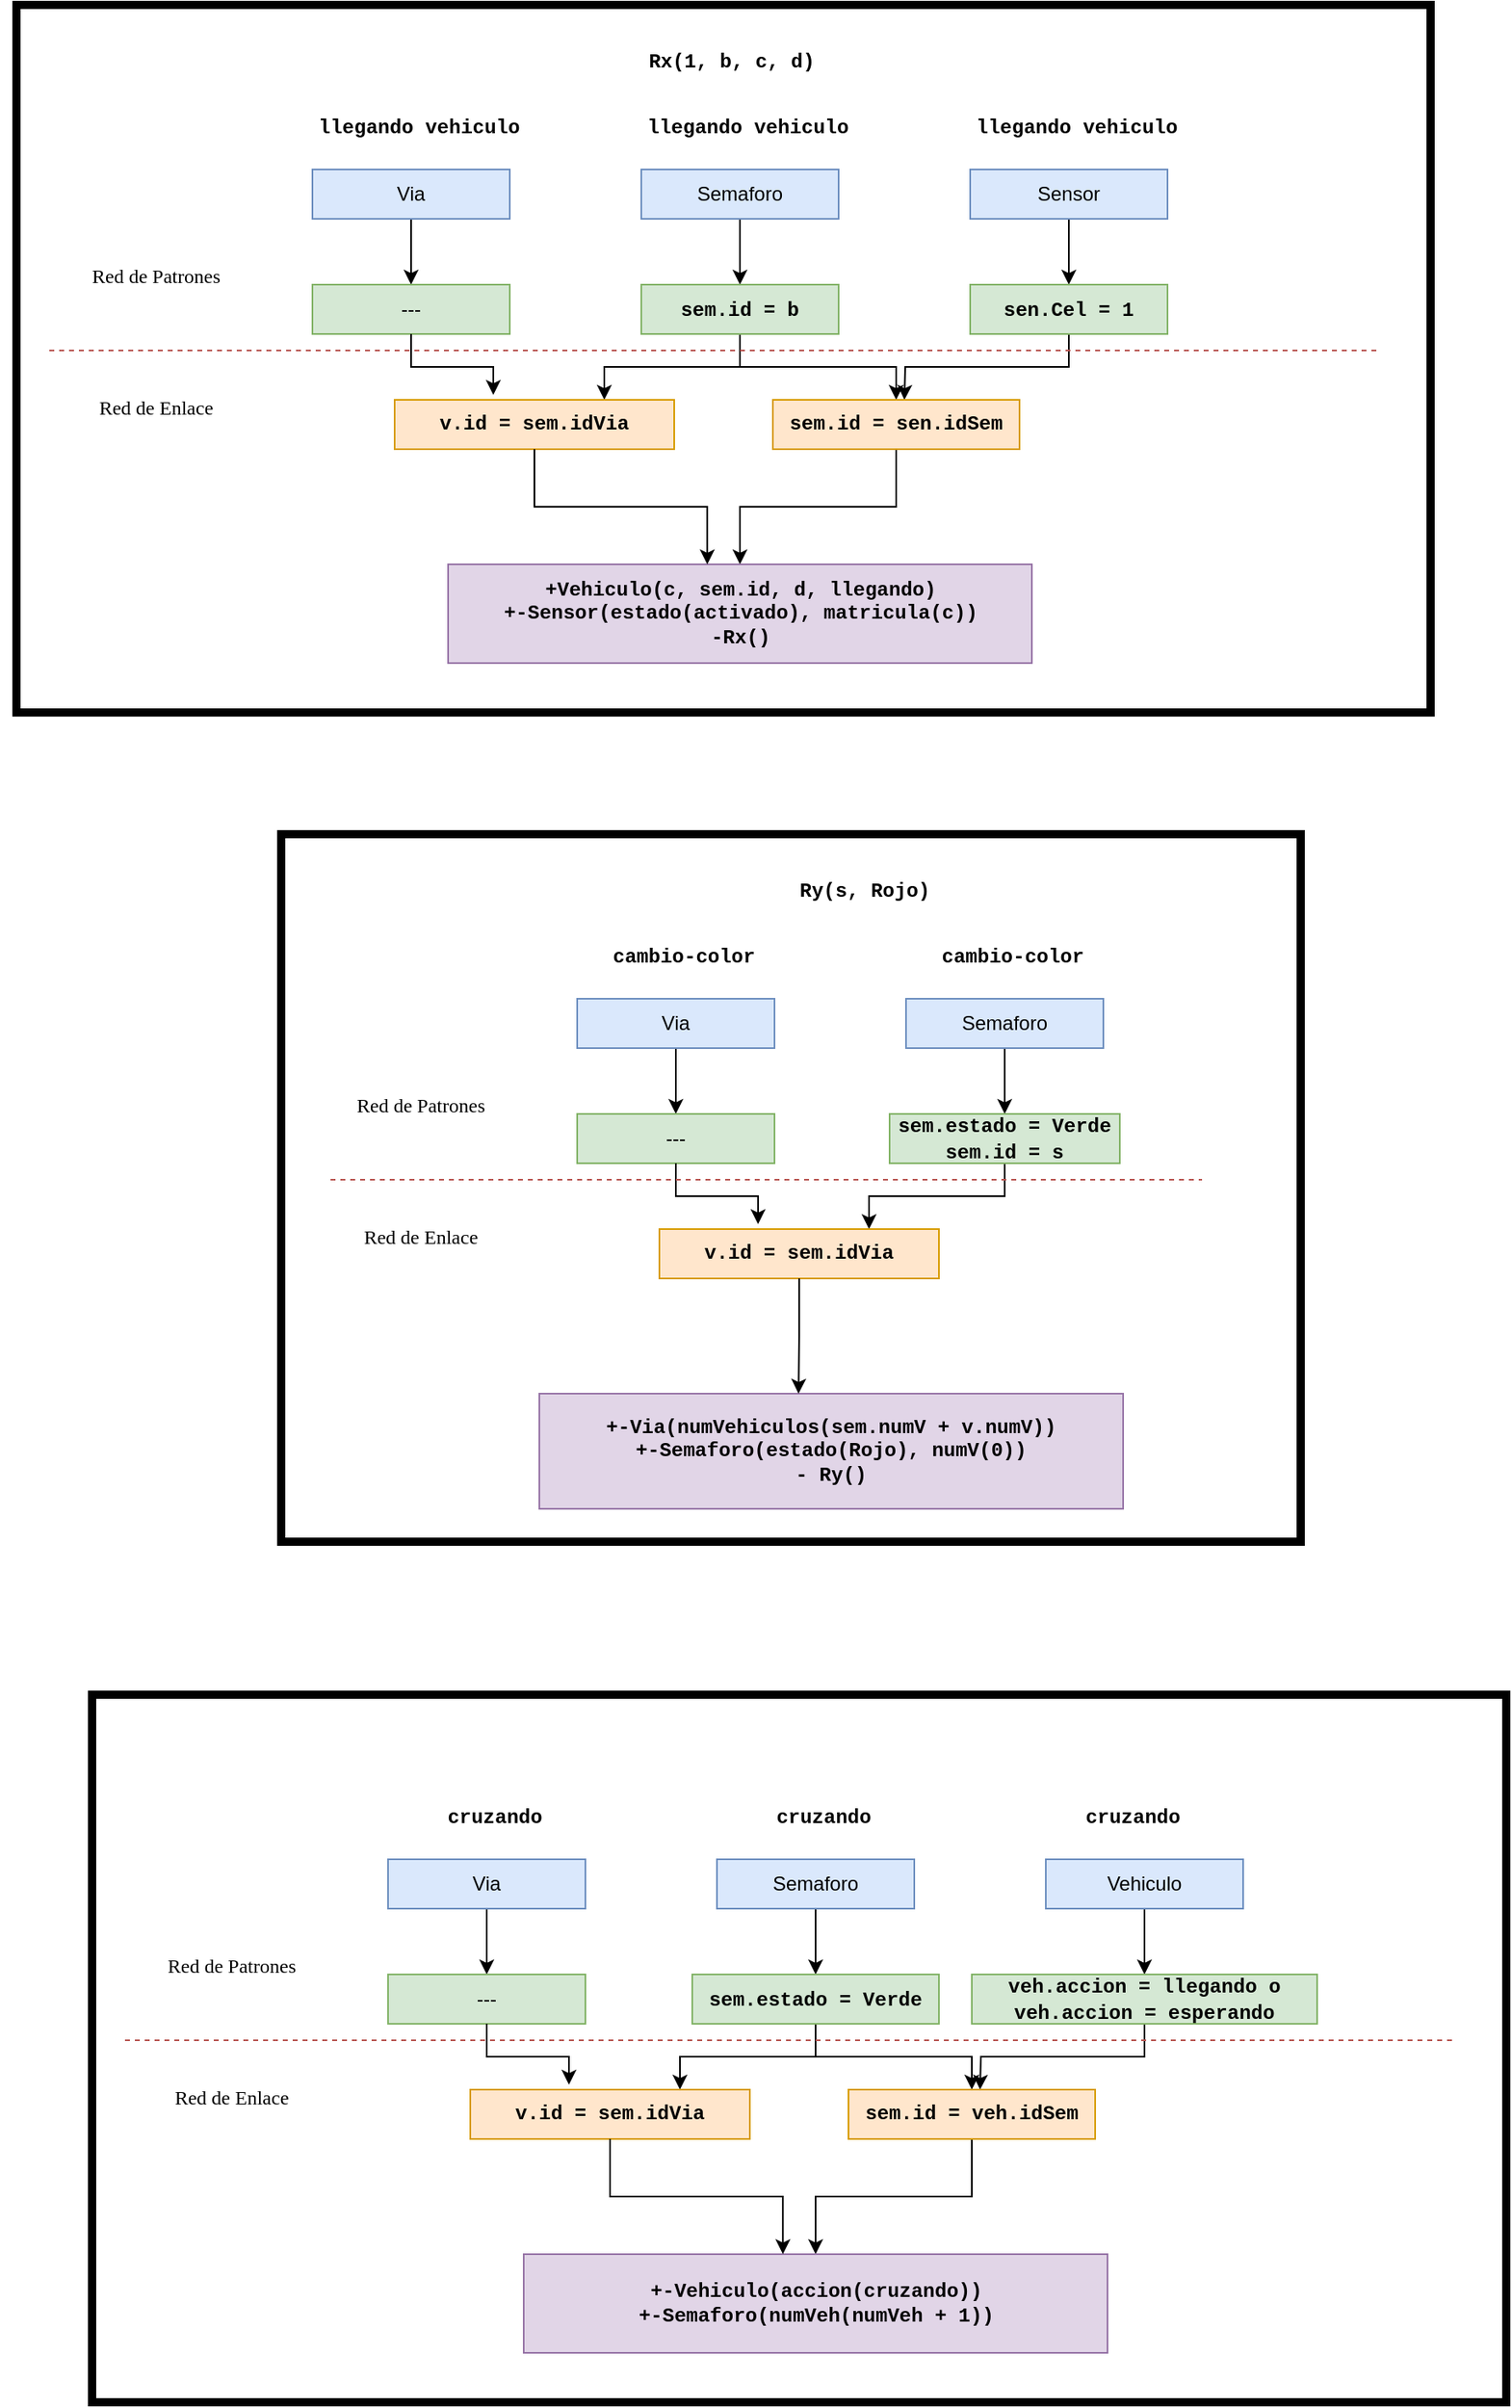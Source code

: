 <mxfile version="22.1.18" type="device">
  <diagram name="Página-1" id="0Iah_IHl7PIJABuD3S3s">
    <mxGraphModel dx="1508" dy="796" grid="0" gridSize="10" guides="1" tooltips="1" connect="1" arrows="1" fold="1" page="0" pageScale="1" pageWidth="2800" pageHeight="1169" math="0" shadow="0">
      <root>
        <mxCell id="0" />
        <mxCell id="1" parent="0" />
        <mxCell id="I3rq7wT1LuyZRPo9B95B-31" value="" style="rounded=0;whiteSpace=wrap;html=1;align=center;verticalAlign=middle;fontFamily=Courier New;fontSize=12;fontColor=default;fillColor=none;gradientColor=none;strokeWidth=5;" vertex="1" parent="1">
          <mxGeometry x="-140" y="20" width="860" height="430" as="geometry" />
        </mxCell>
        <mxCell id="I3rq7wT1LuyZRPo9B95B-12" style="edgeStyle=orthogonalEdgeStyle;rounded=0;orthogonalLoop=1;jettySize=auto;html=1;exitX=0.5;exitY=1;exitDx=0;exitDy=0;entryX=0.5;entryY=0;entryDx=0;entryDy=0;fontFamily=Courier New;fontSize=12;fontColor=default;" edge="1" parent="1" source="I3rq7wT1LuyZRPo9B95B-1" target="I3rq7wT1LuyZRPo9B95B-8">
          <mxGeometry relative="1" as="geometry" />
        </mxCell>
        <mxCell id="I3rq7wT1LuyZRPo9B95B-1" value="Via" style="rounded=0;whiteSpace=wrap;html=1;fillColor=#dae8fc;strokeColor=#6c8ebf;" vertex="1" parent="1">
          <mxGeometry x="40" y="120" width="120" height="30" as="geometry" />
        </mxCell>
        <mxCell id="I3rq7wT1LuyZRPo9B95B-13" style="edgeStyle=orthogonalEdgeStyle;rounded=0;orthogonalLoop=1;jettySize=auto;html=1;exitX=0.5;exitY=1;exitDx=0;exitDy=0;entryX=0.5;entryY=0;entryDx=0;entryDy=0;fontFamily=Courier New;fontSize=12;fontColor=default;" edge="1" parent="1" source="I3rq7wT1LuyZRPo9B95B-2" target="I3rq7wT1LuyZRPo9B95B-9">
          <mxGeometry relative="1" as="geometry" />
        </mxCell>
        <mxCell id="I3rq7wT1LuyZRPo9B95B-2" value="Semaforo" style="rounded=0;whiteSpace=wrap;html=1;fillColor=#dae8fc;strokeColor=#6c8ebf;" vertex="1" parent="1">
          <mxGeometry x="240" y="120" width="120" height="30" as="geometry" />
        </mxCell>
        <mxCell id="I3rq7wT1LuyZRPo9B95B-14" style="edgeStyle=orthogonalEdgeStyle;rounded=0;orthogonalLoop=1;jettySize=auto;html=1;exitX=0.5;exitY=1;exitDx=0;exitDy=0;entryX=0.5;entryY=0;entryDx=0;entryDy=0;fontFamily=Courier New;fontSize=12;fontColor=default;" edge="1" parent="1" source="I3rq7wT1LuyZRPo9B95B-3" target="I3rq7wT1LuyZRPo9B95B-10">
          <mxGeometry relative="1" as="geometry" />
        </mxCell>
        <mxCell id="I3rq7wT1LuyZRPo9B95B-3" value="Sensor" style="rounded=0;whiteSpace=wrap;html=1;fillColor=#dae8fc;strokeColor=#6c8ebf;" vertex="1" parent="1">
          <mxGeometry x="440" y="120" width="120" height="30" as="geometry" />
        </mxCell>
        <mxCell id="I3rq7wT1LuyZRPo9B95B-5" value="&lt;b&gt;llegando vehiculo&lt;/b&gt;" style="text;html=1;strokeColor=none;fillColor=none;align=center;verticalAlign=middle;whiteSpace=wrap;rounded=0;fontFamily=Courier New;" vertex="1" parent="1">
          <mxGeometry x="30" y="80" width="150" height="30" as="geometry" />
        </mxCell>
        <mxCell id="I3rq7wT1LuyZRPo9B95B-6" value="&lt;b&gt;llegando vehiculo&lt;/b&gt;" style="text;html=1;strokeColor=none;fillColor=none;align=center;verticalAlign=middle;whiteSpace=wrap;rounded=0;fontFamily=Courier New;" vertex="1" parent="1">
          <mxGeometry x="230" y="80" width="150" height="30" as="geometry" />
        </mxCell>
        <mxCell id="I3rq7wT1LuyZRPo9B95B-7" value="&lt;b&gt;llegando vehiculo&lt;/b&gt;" style="text;html=1;strokeColor=none;fillColor=none;align=center;verticalAlign=middle;whiteSpace=wrap;rounded=0;fontFamily=Courier New;" vertex="1" parent="1">
          <mxGeometry x="430" y="80" width="150" height="30" as="geometry" />
        </mxCell>
        <mxCell id="I3rq7wT1LuyZRPo9B95B-8" value="---" style="rounded=0;whiteSpace=wrap;html=1;fillColor=#d5e8d4;strokeColor=#82b366;" vertex="1" parent="1">
          <mxGeometry x="40" y="190" width="120" height="30" as="geometry" />
        </mxCell>
        <mxCell id="I3rq7wT1LuyZRPo9B95B-17" style="edgeStyle=orthogonalEdgeStyle;rounded=0;orthogonalLoop=1;jettySize=auto;html=1;exitX=0.5;exitY=1;exitDx=0;exitDy=0;entryX=0.5;entryY=0;entryDx=0;entryDy=0;fontFamily=Courier New;fontSize=12;fontColor=default;" edge="1" parent="1" source="I3rq7wT1LuyZRPo9B95B-9" target="I3rq7wT1LuyZRPo9B95B-16">
          <mxGeometry relative="1" as="geometry" />
        </mxCell>
        <mxCell id="I3rq7wT1LuyZRPo9B95B-22" style="edgeStyle=orthogonalEdgeStyle;rounded=0;orthogonalLoop=1;jettySize=auto;html=1;exitX=0.5;exitY=1;exitDx=0;exitDy=0;entryX=0.75;entryY=0;entryDx=0;entryDy=0;fontFamily=Courier New;fontSize=12;fontColor=default;" edge="1" parent="1" source="I3rq7wT1LuyZRPo9B95B-9" target="I3rq7wT1LuyZRPo9B95B-20">
          <mxGeometry relative="1" as="geometry" />
        </mxCell>
        <mxCell id="I3rq7wT1LuyZRPo9B95B-9" value="&lt;font face=&quot;Courier New&quot;&gt;&lt;b&gt;sem.id = b&lt;/b&gt;&lt;/font&gt;" style="rounded=0;whiteSpace=wrap;html=1;fillColor=#d5e8d4;strokeColor=#82b366;" vertex="1" parent="1">
          <mxGeometry x="240" y="190" width="120" height="30" as="geometry" />
        </mxCell>
        <mxCell id="I3rq7wT1LuyZRPo9B95B-18" style="edgeStyle=orthogonalEdgeStyle;rounded=0;orthogonalLoop=1;jettySize=auto;html=1;exitX=0.5;exitY=1;exitDx=0;exitDy=0;fontFamily=Courier New;fontSize=12;fontColor=default;" edge="1" parent="1" source="I3rq7wT1LuyZRPo9B95B-10">
          <mxGeometry relative="1" as="geometry">
            <mxPoint x="400" y="260" as="targetPoint" />
          </mxGeometry>
        </mxCell>
        <mxCell id="I3rq7wT1LuyZRPo9B95B-10" value="&lt;font face=&quot;Courier New&quot;&gt;&lt;b&gt;sen.Cel = 1&lt;br&gt;&lt;/b&gt;&lt;/font&gt;" style="rounded=0;whiteSpace=wrap;html=1;fillColor=#d5e8d4;strokeColor=#82b366;" vertex="1" parent="1">
          <mxGeometry x="440" y="190" width="120" height="30" as="geometry" />
        </mxCell>
        <mxCell id="I3rq7wT1LuyZRPo9B95B-15" value="&lt;b&gt;Rx(1, b, c, d)&lt;/b&gt;" style="text;html=1;strokeColor=none;fillColor=none;align=center;verticalAlign=middle;whiteSpace=wrap;rounded=0;fontFamily=Courier New;" vertex="1" parent="1">
          <mxGeometry x="220" y="40" width="150" height="30" as="geometry" />
        </mxCell>
        <mxCell id="I3rq7wT1LuyZRPo9B95B-26" style="edgeStyle=orthogonalEdgeStyle;rounded=0;orthogonalLoop=1;jettySize=auto;html=1;exitX=0.5;exitY=1;exitDx=0;exitDy=0;fontFamily=Courier New;fontSize=12;fontColor=default;" edge="1" parent="1" source="I3rq7wT1LuyZRPo9B95B-16" target="I3rq7wT1LuyZRPo9B95B-24">
          <mxGeometry relative="1" as="geometry" />
        </mxCell>
        <mxCell id="I3rq7wT1LuyZRPo9B95B-16" value="&lt;b style=&quot;border-color: var(--border-color);&quot;&gt;sem.id =&amp;nbsp;&lt;/b&gt;&lt;b&gt;sen.idSem&lt;/b&gt;" style="rounded=0;whiteSpace=wrap;html=1;align=center;verticalAlign=middle;fontFamily=Courier New;fontSize=12;fillColor=#ffe6cc;strokeColor=#d79b00;" vertex="1" parent="1">
          <mxGeometry x="320" y="260" width="150" height="30" as="geometry" />
        </mxCell>
        <mxCell id="I3rq7wT1LuyZRPo9B95B-20" value="&lt;b&gt;v.id = sem.idVia&lt;/b&gt;" style="rounded=0;whiteSpace=wrap;html=1;align=center;verticalAlign=middle;fontFamily=Courier New;fontSize=12;fillColor=#ffe6cc;strokeColor=#d79b00;" vertex="1" parent="1">
          <mxGeometry x="90" y="260" width="170" height="30" as="geometry" />
        </mxCell>
        <mxCell id="I3rq7wT1LuyZRPo9B95B-21" style="edgeStyle=orthogonalEdgeStyle;rounded=0;orthogonalLoop=1;jettySize=auto;html=1;exitX=0.5;exitY=1;exitDx=0;exitDy=0;entryX=0.353;entryY=-0.1;entryDx=0;entryDy=0;entryPerimeter=0;fontFamily=Courier New;fontSize=12;fontColor=default;" edge="1" parent="1" source="I3rq7wT1LuyZRPo9B95B-8" target="I3rq7wT1LuyZRPo9B95B-20">
          <mxGeometry relative="1" as="geometry" />
        </mxCell>
        <mxCell id="I3rq7wT1LuyZRPo9B95B-23" value="" style="endArrow=none;dashed=1;html=1;rounded=0;fontFamily=Courier New;fontSize=12;fontColor=default;fillColor=#f8cecc;strokeColor=#b85450;" edge="1" parent="1">
          <mxGeometry width="50" height="50" relative="1" as="geometry">
            <mxPoint x="-120" y="230" as="sourcePoint" />
            <mxPoint x="690" y="230" as="targetPoint" />
          </mxGeometry>
        </mxCell>
        <mxCell id="I3rq7wT1LuyZRPo9B95B-24" value="&lt;b&gt;+Vehiculo(c, sem.id, d, llegando)&lt;br&gt;+-Sensor(estado(activado), matricula(c))&lt;br&gt;-Rx()&lt;br&gt;&lt;/b&gt;" style="rounded=0;whiteSpace=wrap;html=1;align=center;verticalAlign=middle;fontFamily=Courier New;fontSize=12;fillColor=#e1d5e7;strokeColor=#9673a6;" vertex="1" parent="1">
          <mxGeometry x="122.5" y="360" width="355" height="60" as="geometry" />
        </mxCell>
        <mxCell id="I3rq7wT1LuyZRPo9B95B-25" style="edgeStyle=orthogonalEdgeStyle;rounded=0;orthogonalLoop=1;jettySize=auto;html=1;exitX=0.5;exitY=1;exitDx=0;exitDy=0;entryX=0.444;entryY=0;entryDx=0;entryDy=0;entryPerimeter=0;fontFamily=Courier New;fontSize=12;fontColor=default;" edge="1" parent="1" source="I3rq7wT1LuyZRPo9B95B-20" target="I3rq7wT1LuyZRPo9B95B-24">
          <mxGeometry relative="1" as="geometry" />
        </mxCell>
        <mxCell id="I3rq7wT1LuyZRPo9B95B-27" value="&lt;font face=&quot;Verdana&quot;&gt;Red de Enlace&lt;/font&gt;" style="text;html=1;strokeColor=none;fillColor=none;align=center;verticalAlign=middle;whiteSpace=wrap;rounded=0;fontSize=12;fontFamily=Courier New;fontColor=default;" vertex="1" parent="1">
          <mxGeometry x="-150" y="250" width="190" height="30" as="geometry" />
        </mxCell>
        <mxCell id="I3rq7wT1LuyZRPo9B95B-28" value="&lt;font face=&quot;Verdana&quot;&gt;Red de Patrones&lt;/font&gt;" style="text;html=1;strokeColor=none;fillColor=none;align=center;verticalAlign=middle;whiteSpace=wrap;rounded=0;fontSize=12;fontFamily=Courier New;fontColor=default;" vertex="1" parent="1">
          <mxGeometry x="-150" y="170" width="190" height="30" as="geometry" />
        </mxCell>
        <mxCell id="I3rq7wT1LuyZRPo9B95B-32" value="" style="rounded=0;whiteSpace=wrap;html=1;align=center;verticalAlign=middle;fontFamily=Courier New;fontSize=12;fontColor=default;fillColor=none;gradientColor=none;strokeWidth=5;" vertex="1" parent="1">
          <mxGeometry x="21" y="524" width="620" height="430" as="geometry" />
        </mxCell>
        <mxCell id="I3rq7wT1LuyZRPo9B95B-33" style="edgeStyle=orthogonalEdgeStyle;rounded=0;orthogonalLoop=1;jettySize=auto;html=1;exitX=0.5;exitY=1;exitDx=0;exitDy=0;entryX=0.5;entryY=0;entryDx=0;entryDy=0;fontFamily=Courier New;fontSize=12;fontColor=default;" edge="1" parent="1" source="I3rq7wT1LuyZRPo9B95B-34" target="I3rq7wT1LuyZRPo9B95B-42">
          <mxGeometry relative="1" as="geometry" />
        </mxCell>
        <mxCell id="I3rq7wT1LuyZRPo9B95B-34" value="Via" style="rounded=0;whiteSpace=wrap;html=1;fillColor=#dae8fc;strokeColor=#6c8ebf;" vertex="1" parent="1">
          <mxGeometry x="201" y="624" width="120" height="30" as="geometry" />
        </mxCell>
        <mxCell id="I3rq7wT1LuyZRPo9B95B-35" style="edgeStyle=orthogonalEdgeStyle;rounded=0;orthogonalLoop=1;jettySize=auto;html=1;exitX=0.5;exitY=1;exitDx=0;exitDy=0;entryX=0.5;entryY=0;entryDx=0;entryDy=0;fontFamily=Courier New;fontSize=12;fontColor=default;" edge="1" parent="1" source="I3rq7wT1LuyZRPo9B95B-36" target="I3rq7wT1LuyZRPo9B95B-45">
          <mxGeometry relative="1" as="geometry" />
        </mxCell>
        <mxCell id="I3rq7wT1LuyZRPo9B95B-36" value="Semaforo" style="rounded=0;whiteSpace=wrap;html=1;fillColor=#dae8fc;strokeColor=#6c8ebf;" vertex="1" parent="1">
          <mxGeometry x="401" y="624" width="120" height="30" as="geometry" />
        </mxCell>
        <mxCell id="I3rq7wT1LuyZRPo9B95B-39" value="&lt;b&gt;cambio-color&lt;/b&gt;" style="text;html=1;strokeColor=none;fillColor=none;align=center;verticalAlign=middle;whiteSpace=wrap;rounded=0;fontFamily=Courier New;" vertex="1" parent="1">
          <mxGeometry x="191" y="584" width="150" height="30" as="geometry" />
        </mxCell>
        <mxCell id="I3rq7wT1LuyZRPo9B95B-40" value="&lt;b style=&quot;border-color: var(--border-color);&quot;&gt;cambio-color&lt;/b&gt;" style="text;html=1;strokeColor=none;fillColor=none;align=center;verticalAlign=middle;whiteSpace=wrap;rounded=0;fontFamily=Courier New;" vertex="1" parent="1">
          <mxGeometry x="391" y="584" width="150" height="30" as="geometry" />
        </mxCell>
        <mxCell id="I3rq7wT1LuyZRPo9B95B-42" value="---" style="rounded=0;whiteSpace=wrap;html=1;fillColor=#d5e8d4;strokeColor=#82b366;" vertex="1" parent="1">
          <mxGeometry x="201" y="694" width="120" height="30" as="geometry" />
        </mxCell>
        <mxCell id="I3rq7wT1LuyZRPo9B95B-44" style="edgeStyle=orthogonalEdgeStyle;rounded=0;orthogonalLoop=1;jettySize=auto;html=1;exitX=0.5;exitY=1;exitDx=0;exitDy=0;entryX=0.75;entryY=0;entryDx=0;entryDy=0;fontFamily=Courier New;fontSize=12;fontColor=default;" edge="1" parent="1" source="I3rq7wT1LuyZRPo9B95B-45" target="I3rq7wT1LuyZRPo9B95B-51">
          <mxGeometry relative="1" as="geometry" />
        </mxCell>
        <mxCell id="I3rq7wT1LuyZRPo9B95B-45" value="&lt;font face=&quot;Courier New&quot;&gt;&lt;b&gt;sem.estado = Verde&lt;br&gt;sem.id = s&lt;br&gt;&lt;/b&gt;&lt;/font&gt;" style="rounded=0;whiteSpace=wrap;html=1;fillColor=#d5e8d4;strokeColor=#82b366;" vertex="1" parent="1">
          <mxGeometry x="391" y="694" width="140" height="30" as="geometry" />
        </mxCell>
        <mxCell id="I3rq7wT1LuyZRPo9B95B-48" value="&lt;b&gt;Ry(s, Rojo)&lt;/b&gt;" style="text;html=1;strokeColor=none;fillColor=none;align=center;verticalAlign=middle;whiteSpace=wrap;rounded=0;fontFamily=Courier New;" vertex="1" parent="1">
          <mxGeometry x="301" y="544" width="150" height="30" as="geometry" />
        </mxCell>
        <mxCell id="I3rq7wT1LuyZRPo9B95B-51" value="&lt;b&gt;v.id = sem.idVia&lt;/b&gt;" style="rounded=0;whiteSpace=wrap;html=1;align=center;verticalAlign=middle;fontFamily=Courier New;fontSize=12;fillColor=#ffe6cc;strokeColor=#d79b00;" vertex="1" parent="1">
          <mxGeometry x="251" y="764" width="170" height="30" as="geometry" />
        </mxCell>
        <mxCell id="I3rq7wT1LuyZRPo9B95B-52" style="edgeStyle=orthogonalEdgeStyle;rounded=0;orthogonalLoop=1;jettySize=auto;html=1;exitX=0.5;exitY=1;exitDx=0;exitDy=0;entryX=0.353;entryY=-0.1;entryDx=0;entryDy=0;entryPerimeter=0;fontFamily=Courier New;fontSize=12;fontColor=default;" edge="1" parent="1" source="I3rq7wT1LuyZRPo9B95B-42" target="I3rq7wT1LuyZRPo9B95B-51">
          <mxGeometry relative="1" as="geometry" />
        </mxCell>
        <mxCell id="I3rq7wT1LuyZRPo9B95B-53" value="" style="endArrow=none;dashed=1;html=1;rounded=0;fontFamily=Courier New;fontSize=12;fontColor=default;fillColor=#f8cecc;strokeColor=#b85450;" edge="1" parent="1">
          <mxGeometry width="50" height="50" relative="1" as="geometry">
            <mxPoint x="51" y="734" as="sourcePoint" />
            <mxPoint x="581" y="734" as="targetPoint" />
          </mxGeometry>
        </mxCell>
        <mxCell id="I3rq7wT1LuyZRPo9B95B-54" value="&lt;b&gt;+-Via(numVehiculos(sem.numV + v.numV))&lt;br&gt;+-Semaforo(estado(Rojo), numV(0))&lt;br&gt;- Ry()&lt;br&gt;&lt;/b&gt;" style="rounded=0;whiteSpace=wrap;html=1;align=center;verticalAlign=middle;fontFamily=Courier New;fontSize=12;fillColor=#e1d5e7;strokeColor=#9673a6;" vertex="1" parent="1">
          <mxGeometry x="178" y="864" width="355" height="70" as="geometry" />
        </mxCell>
        <mxCell id="I3rq7wT1LuyZRPo9B95B-55" style="edgeStyle=orthogonalEdgeStyle;rounded=0;orthogonalLoop=1;jettySize=auto;html=1;exitX=0.5;exitY=1;exitDx=0;exitDy=0;entryX=0.444;entryY=0;entryDx=0;entryDy=0;entryPerimeter=0;fontFamily=Courier New;fontSize=12;fontColor=default;" edge="1" parent="1" source="I3rq7wT1LuyZRPo9B95B-51" target="I3rq7wT1LuyZRPo9B95B-54">
          <mxGeometry relative="1" as="geometry" />
        </mxCell>
        <mxCell id="I3rq7wT1LuyZRPo9B95B-56" value="&lt;font face=&quot;Verdana&quot;&gt;Red de Enlace&lt;/font&gt;" style="text;html=1;strokeColor=none;fillColor=none;align=center;verticalAlign=middle;whiteSpace=wrap;rounded=0;fontSize=12;fontFamily=Courier New;fontColor=default;" vertex="1" parent="1">
          <mxGeometry x="11" y="754" width="190" height="30" as="geometry" />
        </mxCell>
        <mxCell id="I3rq7wT1LuyZRPo9B95B-57" value="&lt;font face=&quot;Verdana&quot;&gt;Red de Patrones&lt;/font&gt;" style="text;html=1;strokeColor=none;fillColor=none;align=center;verticalAlign=middle;whiteSpace=wrap;rounded=0;fontSize=12;fontFamily=Courier New;fontColor=default;" vertex="1" parent="1">
          <mxGeometry x="11" y="674" width="190" height="30" as="geometry" />
        </mxCell>
        <mxCell id="I3rq7wT1LuyZRPo9B95B-58" value="" style="rounded=0;whiteSpace=wrap;html=1;align=center;verticalAlign=middle;fontFamily=Courier New;fontSize=12;fontColor=default;fillColor=none;gradientColor=none;strokeWidth=5;" vertex="1" parent="1">
          <mxGeometry x="-94" y="1047" width="860" height="430" as="geometry" />
        </mxCell>
        <mxCell id="I3rq7wT1LuyZRPo9B95B-59" style="edgeStyle=orthogonalEdgeStyle;rounded=0;orthogonalLoop=1;jettySize=auto;html=1;exitX=0.5;exitY=1;exitDx=0;exitDy=0;entryX=0.5;entryY=0;entryDx=0;entryDy=0;fontFamily=Courier New;fontSize=12;fontColor=default;" edge="1" parent="1" source="I3rq7wT1LuyZRPo9B95B-60" target="I3rq7wT1LuyZRPo9B95B-68">
          <mxGeometry relative="1" as="geometry" />
        </mxCell>
        <mxCell id="I3rq7wT1LuyZRPo9B95B-60" value="Via" style="rounded=0;whiteSpace=wrap;html=1;fillColor=#dae8fc;strokeColor=#6c8ebf;" vertex="1" parent="1">
          <mxGeometry x="86" y="1147" width="120" height="30" as="geometry" />
        </mxCell>
        <mxCell id="I3rq7wT1LuyZRPo9B95B-61" style="edgeStyle=orthogonalEdgeStyle;rounded=0;orthogonalLoop=1;jettySize=auto;html=1;exitX=0.5;exitY=1;exitDx=0;exitDy=0;entryX=0.5;entryY=0;entryDx=0;entryDy=0;fontFamily=Courier New;fontSize=12;fontColor=default;" edge="1" parent="1" source="I3rq7wT1LuyZRPo9B95B-62" target="I3rq7wT1LuyZRPo9B95B-71">
          <mxGeometry relative="1" as="geometry" />
        </mxCell>
        <mxCell id="I3rq7wT1LuyZRPo9B95B-62" value="Semaforo" style="rounded=0;whiteSpace=wrap;html=1;fillColor=#dae8fc;strokeColor=#6c8ebf;" vertex="1" parent="1">
          <mxGeometry x="286" y="1147" width="120" height="30" as="geometry" />
        </mxCell>
        <mxCell id="I3rq7wT1LuyZRPo9B95B-63" style="edgeStyle=orthogonalEdgeStyle;rounded=0;orthogonalLoop=1;jettySize=auto;html=1;exitX=0.5;exitY=1;exitDx=0;exitDy=0;entryX=0.5;entryY=0;entryDx=0;entryDy=0;fontFamily=Courier New;fontSize=12;fontColor=default;" edge="1" parent="1" source="I3rq7wT1LuyZRPo9B95B-64" target="I3rq7wT1LuyZRPo9B95B-73">
          <mxGeometry relative="1" as="geometry" />
        </mxCell>
        <mxCell id="I3rq7wT1LuyZRPo9B95B-64" value="Vehiculo" style="rounded=0;whiteSpace=wrap;html=1;fillColor=#dae8fc;strokeColor=#6c8ebf;" vertex="1" parent="1">
          <mxGeometry x="486" y="1147" width="120" height="30" as="geometry" />
        </mxCell>
        <mxCell id="I3rq7wT1LuyZRPo9B95B-65" value="&lt;b&gt;cruzando&lt;/b&gt;" style="text;html=1;strokeColor=none;fillColor=none;align=center;verticalAlign=middle;whiteSpace=wrap;rounded=0;fontFamily=Courier New;" vertex="1" parent="1">
          <mxGeometry x="76" y="1107" width="150" height="30" as="geometry" />
        </mxCell>
        <mxCell id="I3rq7wT1LuyZRPo9B95B-68" value="---" style="rounded=0;whiteSpace=wrap;html=1;fillColor=#d5e8d4;strokeColor=#82b366;" vertex="1" parent="1">
          <mxGeometry x="86" y="1217" width="120" height="30" as="geometry" />
        </mxCell>
        <mxCell id="I3rq7wT1LuyZRPo9B95B-69" style="edgeStyle=orthogonalEdgeStyle;rounded=0;orthogonalLoop=1;jettySize=auto;html=1;exitX=0.5;exitY=1;exitDx=0;exitDy=0;entryX=0.5;entryY=0;entryDx=0;entryDy=0;fontFamily=Courier New;fontSize=12;fontColor=default;" edge="1" parent="1" source="I3rq7wT1LuyZRPo9B95B-71" target="I3rq7wT1LuyZRPo9B95B-76">
          <mxGeometry relative="1" as="geometry" />
        </mxCell>
        <mxCell id="I3rq7wT1LuyZRPo9B95B-70" style="edgeStyle=orthogonalEdgeStyle;rounded=0;orthogonalLoop=1;jettySize=auto;html=1;exitX=0.5;exitY=1;exitDx=0;exitDy=0;entryX=0.75;entryY=0;entryDx=0;entryDy=0;fontFamily=Courier New;fontSize=12;fontColor=default;" edge="1" parent="1" source="I3rq7wT1LuyZRPo9B95B-71" target="I3rq7wT1LuyZRPo9B95B-77">
          <mxGeometry relative="1" as="geometry" />
        </mxCell>
        <mxCell id="I3rq7wT1LuyZRPo9B95B-71" value="&lt;font face=&quot;Courier New&quot;&gt;&lt;b&gt;sem.estado = Verde&lt;/b&gt;&lt;/font&gt;" style="rounded=0;whiteSpace=wrap;html=1;fillColor=#d5e8d4;strokeColor=#82b366;" vertex="1" parent="1">
          <mxGeometry x="271" y="1217" width="150" height="30" as="geometry" />
        </mxCell>
        <mxCell id="I3rq7wT1LuyZRPo9B95B-72" style="edgeStyle=orthogonalEdgeStyle;rounded=0;orthogonalLoop=1;jettySize=auto;html=1;exitX=0.5;exitY=1;exitDx=0;exitDy=0;fontFamily=Courier New;fontSize=12;fontColor=default;" edge="1" parent="1" source="I3rq7wT1LuyZRPo9B95B-73">
          <mxGeometry relative="1" as="geometry">
            <mxPoint x="446" y="1287" as="targetPoint" />
          </mxGeometry>
        </mxCell>
        <mxCell id="I3rq7wT1LuyZRPo9B95B-73" value="&lt;font face=&quot;Courier New&quot;&gt;&lt;b&gt;veh.accion = llegando o veh.accion = esperando&lt;br&gt;&lt;/b&gt;&lt;/font&gt;" style="rounded=0;whiteSpace=wrap;html=1;fillColor=#d5e8d4;strokeColor=#82b366;" vertex="1" parent="1">
          <mxGeometry x="441" y="1217" width="210" height="30" as="geometry" />
        </mxCell>
        <mxCell id="I3rq7wT1LuyZRPo9B95B-75" style="edgeStyle=orthogonalEdgeStyle;rounded=0;orthogonalLoop=1;jettySize=auto;html=1;exitX=0.5;exitY=1;exitDx=0;exitDy=0;fontFamily=Courier New;fontSize=12;fontColor=default;" edge="1" parent="1" source="I3rq7wT1LuyZRPo9B95B-76" target="I3rq7wT1LuyZRPo9B95B-80">
          <mxGeometry relative="1" as="geometry" />
        </mxCell>
        <mxCell id="I3rq7wT1LuyZRPo9B95B-76" value="&lt;b style=&quot;border-color: var(--border-color);&quot;&gt;sem.id =&amp;nbsp;&lt;/b&gt;&lt;b&gt;veh.idSem&lt;/b&gt;" style="rounded=0;whiteSpace=wrap;html=1;align=center;verticalAlign=middle;fontFamily=Courier New;fontSize=12;fillColor=#ffe6cc;strokeColor=#d79b00;" vertex="1" parent="1">
          <mxGeometry x="366" y="1287" width="150" height="30" as="geometry" />
        </mxCell>
        <mxCell id="I3rq7wT1LuyZRPo9B95B-77" value="&lt;b&gt;v.id = sem.idVia&lt;/b&gt;" style="rounded=0;whiteSpace=wrap;html=1;align=center;verticalAlign=middle;fontFamily=Courier New;fontSize=12;fillColor=#ffe6cc;strokeColor=#d79b00;" vertex="1" parent="1">
          <mxGeometry x="136" y="1287" width="170" height="30" as="geometry" />
        </mxCell>
        <mxCell id="I3rq7wT1LuyZRPo9B95B-78" style="edgeStyle=orthogonalEdgeStyle;rounded=0;orthogonalLoop=1;jettySize=auto;html=1;exitX=0.5;exitY=1;exitDx=0;exitDy=0;entryX=0.353;entryY=-0.1;entryDx=0;entryDy=0;entryPerimeter=0;fontFamily=Courier New;fontSize=12;fontColor=default;" edge="1" parent="1" source="I3rq7wT1LuyZRPo9B95B-68" target="I3rq7wT1LuyZRPo9B95B-77">
          <mxGeometry relative="1" as="geometry" />
        </mxCell>
        <mxCell id="I3rq7wT1LuyZRPo9B95B-79" value="" style="endArrow=none;dashed=1;html=1;rounded=0;fontFamily=Courier New;fontSize=12;fontColor=default;fillColor=#f8cecc;strokeColor=#b85450;" edge="1" parent="1">
          <mxGeometry width="50" height="50" relative="1" as="geometry">
            <mxPoint x="-74" y="1257" as="sourcePoint" />
            <mxPoint x="736" y="1257" as="targetPoint" />
          </mxGeometry>
        </mxCell>
        <mxCell id="I3rq7wT1LuyZRPo9B95B-80" value="&lt;b&gt;+-Vehiculo(accion(cruzando))&lt;br&gt;+-Semaforo(numVeh(numVeh + 1))&lt;br&gt;&lt;/b&gt;" style="rounded=0;whiteSpace=wrap;html=1;align=center;verticalAlign=middle;fontFamily=Courier New;fontSize=12;fillColor=#e1d5e7;strokeColor=#9673a6;" vertex="1" parent="1">
          <mxGeometry x="168.5" y="1387" width="355" height="60" as="geometry" />
        </mxCell>
        <mxCell id="I3rq7wT1LuyZRPo9B95B-81" style="edgeStyle=orthogonalEdgeStyle;rounded=0;orthogonalLoop=1;jettySize=auto;html=1;exitX=0.5;exitY=1;exitDx=0;exitDy=0;entryX=0.444;entryY=0;entryDx=0;entryDy=0;entryPerimeter=0;fontFamily=Courier New;fontSize=12;fontColor=default;" edge="1" parent="1" source="I3rq7wT1LuyZRPo9B95B-77" target="I3rq7wT1LuyZRPo9B95B-80">
          <mxGeometry relative="1" as="geometry" />
        </mxCell>
        <mxCell id="I3rq7wT1LuyZRPo9B95B-82" value="&lt;font face=&quot;Verdana&quot;&gt;Red de Enlace&lt;/font&gt;" style="text;html=1;strokeColor=none;fillColor=none;align=center;verticalAlign=middle;whiteSpace=wrap;rounded=0;fontSize=12;fontFamily=Courier New;fontColor=default;" vertex="1" parent="1">
          <mxGeometry x="-104" y="1277" width="190" height="30" as="geometry" />
        </mxCell>
        <mxCell id="I3rq7wT1LuyZRPo9B95B-83" value="&lt;font face=&quot;Verdana&quot;&gt;Red de Patrones&lt;/font&gt;" style="text;html=1;strokeColor=none;fillColor=none;align=center;verticalAlign=middle;whiteSpace=wrap;rounded=0;fontSize=12;fontFamily=Courier New;fontColor=default;" vertex="1" parent="1">
          <mxGeometry x="-104" y="1197" width="190" height="30" as="geometry" />
        </mxCell>
        <mxCell id="I3rq7wT1LuyZRPo9B95B-84" value="&lt;b&gt;cruzando&lt;/b&gt;" style="text;html=1;strokeColor=none;fillColor=none;align=center;verticalAlign=middle;whiteSpace=wrap;rounded=0;fontFamily=Courier New;" vertex="1" parent="1">
          <mxGeometry x="276" y="1107" width="150" height="30" as="geometry" />
        </mxCell>
        <mxCell id="I3rq7wT1LuyZRPo9B95B-85" value="&lt;b&gt;cruzando&lt;/b&gt;" style="text;html=1;strokeColor=none;fillColor=none;align=center;verticalAlign=middle;whiteSpace=wrap;rounded=0;fontFamily=Courier New;" vertex="1" parent="1">
          <mxGeometry x="463.5" y="1107" width="150" height="30" as="geometry" />
        </mxCell>
      </root>
    </mxGraphModel>
  </diagram>
</mxfile>
